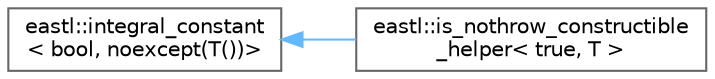 digraph "类继承关系图"
{
 // LATEX_PDF_SIZE
  bgcolor="transparent";
  edge [fontname=Helvetica,fontsize=10,labelfontname=Helvetica,labelfontsize=10];
  node [fontname=Helvetica,fontsize=10,shape=box,height=0.2,width=0.4];
  rankdir="LR";
  Node0 [id="Node000000",label="eastl::integral_constant\l\< bool, noexcept(T())\>",height=0.2,width=0.4,color="grey40", fillcolor="white", style="filled",URL="$structeastl_1_1integral__constant.html",tooltip=" "];
  Node0 -> Node1 [id="edge788_Node000000_Node000001",dir="back",color="steelblue1",style="solid",tooltip=" "];
  Node1 [id="Node000001",label="eastl::is_nothrow_constructible\l_helper\< true, T \>",height=0.2,width=0.4,color="grey40", fillcolor="white", style="filled",URL="$structeastl_1_1is__nothrow__constructible__helper_3_01true_00_01_t_01_4.html",tooltip=" "];
}

